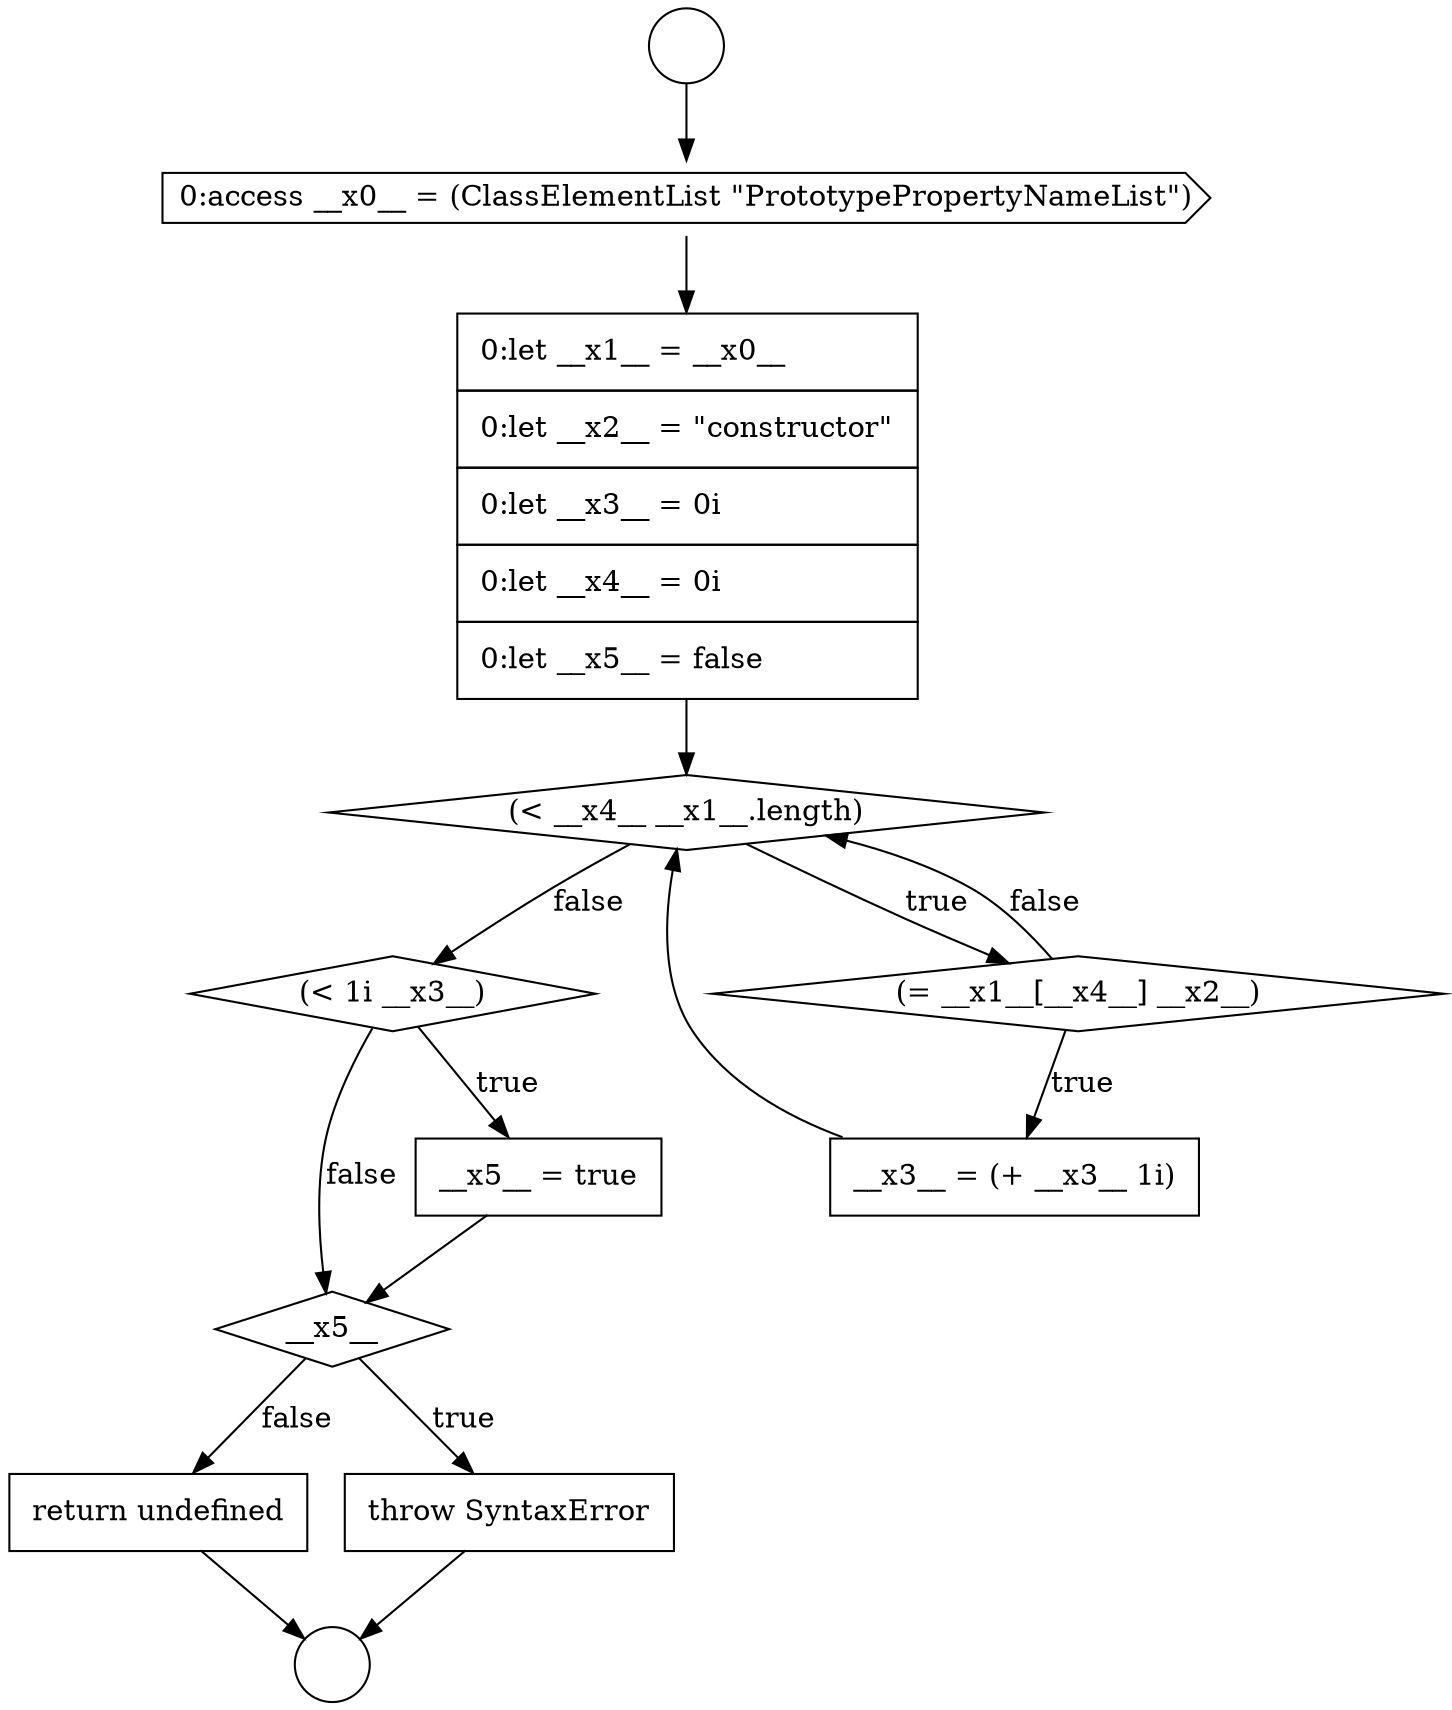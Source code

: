 digraph {
  node16777 [shape=none, margin=0, label=<<font color="black">
    <table border="0" cellborder="1" cellspacing="0" cellpadding="10">
      <tr><td align="left">return undefined</td></tr>
    </table>
  </font>> color="black" fillcolor="white" style=filled]
  node16772 [shape=none, margin=0, label=<<font color="black">
    <table border="0" cellborder="1" cellspacing="0" cellpadding="10">
      <tr><td align="left">__x3__ = (+ __x3__ 1i)</td></tr>
    </table>
  </font>> color="black" fillcolor="white" style=filled]
  node16776 [shape=none, margin=0, label=<<font color="black">
    <table border="0" cellborder="1" cellspacing="0" cellpadding="10">
      <tr><td align="left">throw SyntaxError</td></tr>
    </table>
  </font>> color="black" fillcolor="white" style=filled]
  node16768 [shape=cds, label=<<font color="black">0:access __x0__ = (ClassElementList &quot;PrototypePropertyNameList&quot;)</font>> color="black" fillcolor="white" style=filled]
  node16773 [shape=diamond, label=<<font color="black">(&lt; 1i __x3__)</font>> color="black" fillcolor="white" style=filled]
  node16769 [shape=none, margin=0, label=<<font color="black">
    <table border="0" cellborder="1" cellspacing="0" cellpadding="10">
      <tr><td align="left">0:let __x1__ = __x0__</td></tr>
      <tr><td align="left">0:let __x2__ = &quot;constructor&quot;</td></tr>
      <tr><td align="left">0:let __x3__ = 0i</td></tr>
      <tr><td align="left">0:let __x4__ = 0i</td></tr>
      <tr><td align="left">0:let __x5__ = false</td></tr>
    </table>
  </font>> color="black" fillcolor="white" style=filled]
  node16770 [shape=diamond, label=<<font color="black">(&lt; __x4__ __x1__.length)</font>> color="black" fillcolor="white" style=filled]
  node16766 [shape=circle label=" " color="black" fillcolor="white" style=filled]
  node16771 [shape=diamond, label=<<font color="black">(= __x1__[__x4__] __x2__)</font>> color="black" fillcolor="white" style=filled]
  node16775 [shape=diamond, label=<<font color="black">__x5__</font>> color="black" fillcolor="white" style=filled]
  node16774 [shape=none, margin=0, label=<<font color="black">
    <table border="0" cellborder="1" cellspacing="0" cellpadding="10">
      <tr><td align="left">__x5__ = true</td></tr>
    </table>
  </font>> color="black" fillcolor="white" style=filled]
  node16767 [shape=circle label=" " color="black" fillcolor="white" style=filled]
  node16768 -> node16769 [ color="black"]
  node16772 -> node16770 [ color="black"]
  node16769 -> node16770 [ color="black"]
  node16766 -> node16768 [ color="black"]
  node16776 -> node16767 [ color="black"]
  node16775 -> node16776 [label=<<font color="black">true</font>> color="black"]
  node16775 -> node16777 [label=<<font color="black">false</font>> color="black"]
  node16777 -> node16767 [ color="black"]
  node16774 -> node16775 [ color="black"]
  node16770 -> node16771 [label=<<font color="black">true</font>> color="black"]
  node16770 -> node16773 [label=<<font color="black">false</font>> color="black"]
  node16771 -> node16772 [label=<<font color="black">true</font>> color="black"]
  node16771 -> node16770 [label=<<font color="black">false</font>> color="black"]
  node16773 -> node16774 [label=<<font color="black">true</font>> color="black"]
  node16773 -> node16775 [label=<<font color="black">false</font>> color="black"]
}
